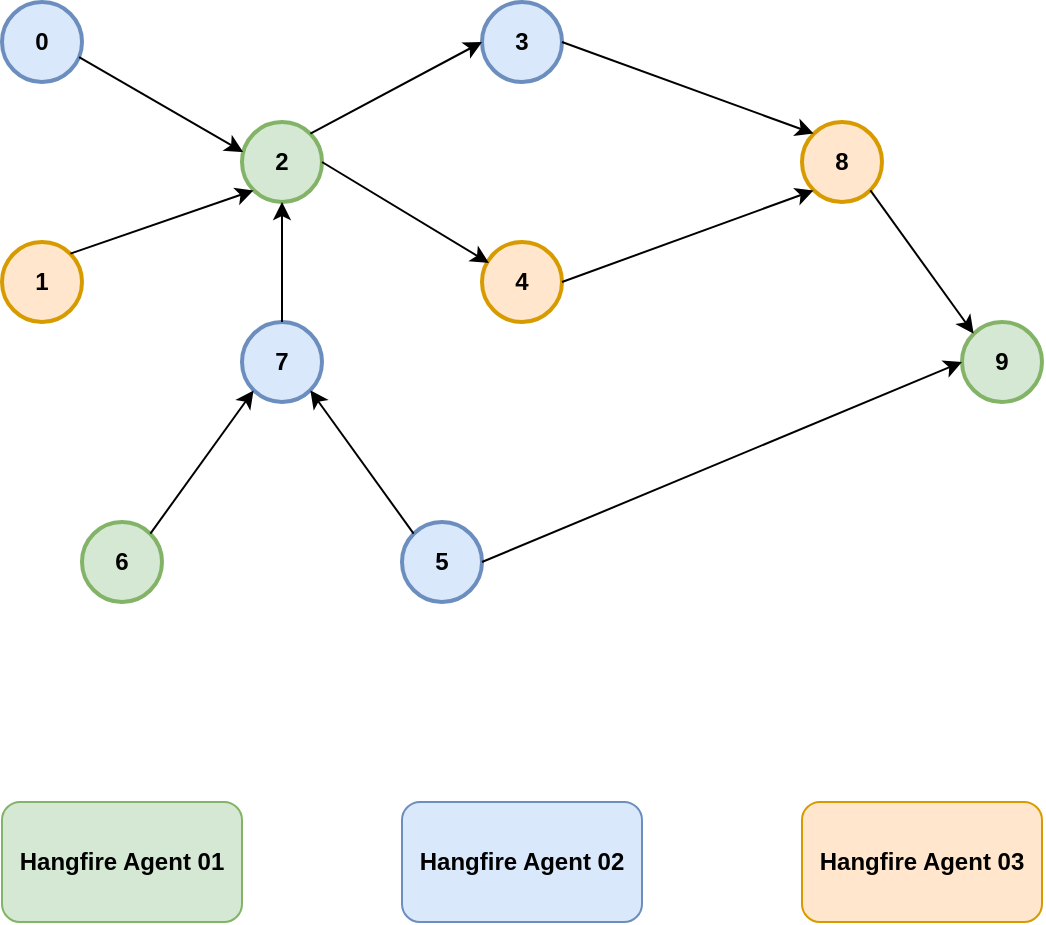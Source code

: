 <mxfile version="26.0.4" pages="2">
  <diagram name="Page-1" id="_hbEaRmbX0SCiGwdWG0w">
    <mxGraphModel dx="1107" dy="767" grid="1" gridSize="10" guides="1" tooltips="1" connect="1" arrows="1" fold="1" page="1" pageScale="1" pageWidth="1654" pageHeight="1169" math="0" shadow="0">
      <root>
        <mxCell id="0" />
        <mxCell id="1" parent="0" />
        <mxCell id="Y7l_8w2L20FjBmuI_hdD-1" value="0" style="strokeWidth=2;html=1;shape=mxgraph.flowchart.start_2;whiteSpace=wrap;fillColor=#dae8fc;strokeColor=#6c8ebf;fontStyle=1" parent="1" vertex="1">
          <mxGeometry x="200" y="40" width="40" height="40" as="geometry" />
        </mxCell>
        <mxCell id="Y7l_8w2L20FjBmuI_hdD-3" value="2" style="strokeWidth=2;html=1;shape=mxgraph.flowchart.start_2;whiteSpace=wrap;fillColor=#d5e8d4;strokeColor=#82b366;fontStyle=1" parent="1" vertex="1">
          <mxGeometry x="320" y="100" width="40" height="40" as="geometry" />
        </mxCell>
        <mxCell id="Y7l_8w2L20FjBmuI_hdD-4" value="5" style="strokeWidth=2;html=1;shape=mxgraph.flowchart.start_2;whiteSpace=wrap;fillColor=#dae8fc;strokeColor=#6c8ebf;fontStyle=1" parent="1" vertex="1">
          <mxGeometry x="400" y="300" width="40" height="40" as="geometry" />
        </mxCell>
        <mxCell id="Y7l_8w2L20FjBmuI_hdD-6" value="1" style="strokeWidth=2;html=1;shape=mxgraph.flowchart.start_2;whiteSpace=wrap;fillColor=#ffe6cc;strokeColor=#d79b00;fontStyle=1" parent="1" vertex="1">
          <mxGeometry x="200" y="160" width="40" height="40" as="geometry" />
        </mxCell>
        <mxCell id="Y7l_8w2L20FjBmuI_hdD-7" value="4" style="strokeWidth=2;html=1;shape=mxgraph.flowchart.start_2;whiteSpace=wrap;fillColor=#ffe6cc;strokeColor=#d79b00;fontStyle=1" parent="1" vertex="1">
          <mxGeometry x="440" y="160" width="40" height="40" as="geometry" />
        </mxCell>
        <mxCell id="Y7l_8w2L20FjBmuI_hdD-8" value="9" style="strokeWidth=2;html=1;shape=mxgraph.flowchart.start_2;whiteSpace=wrap;fillColor=#d5e8d4;strokeColor=#82b366;fontStyle=1" parent="1" vertex="1">
          <mxGeometry x="680" y="200" width="40" height="40" as="geometry" />
        </mxCell>
        <mxCell id="Y7l_8w2L20FjBmuI_hdD-10" value="7" style="strokeWidth=2;html=1;shape=mxgraph.flowchart.start_2;whiteSpace=wrap;fillColor=#dae8fc;strokeColor=#6c8ebf;fontStyle=1" parent="1" vertex="1">
          <mxGeometry x="320" y="200" width="40" height="40" as="geometry" />
        </mxCell>
        <mxCell id="Y7l_8w2L20FjBmuI_hdD-11" value="3" style="strokeWidth=2;html=1;shape=mxgraph.flowchart.start_2;whiteSpace=wrap;fillColor=#dae8fc;strokeColor=#6c8ebf;fontStyle=1" parent="1" vertex="1">
          <mxGeometry x="440" y="40" width="40" height="40" as="geometry" />
        </mxCell>
        <mxCell id="Y7l_8w2L20FjBmuI_hdD-12" value="6" style="strokeWidth=2;html=1;shape=mxgraph.flowchart.start_2;whiteSpace=wrap;fillColor=#d5e8d4;strokeColor=#82b366;fontStyle=1" parent="1" vertex="1">
          <mxGeometry x="240" y="300" width="40" height="40" as="geometry" />
        </mxCell>
        <mxCell id="Y7l_8w2L20FjBmuI_hdD-13" value="8" style="strokeWidth=2;html=1;shape=mxgraph.flowchart.start_2;whiteSpace=wrap;fillColor=#ffe6cc;strokeColor=#d79b00;fontStyle=1" parent="1" vertex="1">
          <mxGeometry x="600" y="100" width="40" height="40" as="geometry" />
        </mxCell>
        <mxCell id="1iif_8I01oJ5J7fmV3TY-1" value="" style="endArrow=classic;html=1;rounded=0;exitX=0.964;exitY=0.689;exitDx=0;exitDy=0;exitPerimeter=0;entryX=0.014;entryY=0.375;entryDx=0;entryDy=0;entryPerimeter=0;" edge="1" parent="1" source="Y7l_8w2L20FjBmuI_hdD-1" target="Y7l_8w2L20FjBmuI_hdD-3">
          <mxGeometry width="50" height="50" relative="1" as="geometry">
            <mxPoint x="240" y="60" as="sourcePoint" />
            <mxPoint x="290" y="10" as="targetPoint" />
          </mxGeometry>
        </mxCell>
        <mxCell id="1iif_8I01oJ5J7fmV3TY-2" value="" style="endArrow=classic;html=1;rounded=0;exitX=0.855;exitY=0.145;exitDx=0;exitDy=0;exitPerimeter=0;entryX=0.145;entryY=0.855;entryDx=0;entryDy=0;entryPerimeter=0;" edge="1" parent="1" source="Y7l_8w2L20FjBmuI_hdD-6" target="Y7l_8w2L20FjBmuI_hdD-3">
          <mxGeometry width="50" height="50" relative="1" as="geometry">
            <mxPoint x="250" y="70" as="sourcePoint" />
            <mxPoint x="329" y="122" as="targetPoint" />
          </mxGeometry>
        </mxCell>
        <mxCell id="1iif_8I01oJ5J7fmV3TY-3" value="" style="endArrow=classic;html=1;rounded=0;entryX=0.5;entryY=1;entryDx=0;entryDy=0;entryPerimeter=0;" edge="1" parent="1" source="Y7l_8w2L20FjBmuI_hdD-10" target="Y7l_8w2L20FjBmuI_hdD-3">
          <mxGeometry width="50" height="50" relative="1" as="geometry">
            <mxPoint x="244" y="176" as="sourcePoint" />
            <mxPoint x="336" y="144" as="targetPoint" />
          </mxGeometry>
        </mxCell>
        <mxCell id="1iif_8I01oJ5J7fmV3TY-4" value="" style="endArrow=classic;html=1;rounded=0;entryX=0.145;entryY=0.855;entryDx=0;entryDy=0;entryPerimeter=0;exitX=0.855;exitY=0.145;exitDx=0;exitDy=0;exitPerimeter=0;" edge="1" parent="1" source="Y7l_8w2L20FjBmuI_hdD-12" target="Y7l_8w2L20FjBmuI_hdD-10">
          <mxGeometry width="50" height="50" relative="1" as="geometry">
            <mxPoint x="350" y="210" as="sourcePoint" />
            <mxPoint x="350" y="150" as="targetPoint" />
          </mxGeometry>
        </mxCell>
        <mxCell id="1iif_8I01oJ5J7fmV3TY-5" value="" style="endArrow=classic;html=1;rounded=0;entryX=0.855;entryY=0.855;entryDx=0;entryDy=0;entryPerimeter=0;exitX=0.145;exitY=0.145;exitDx=0;exitDy=0;exitPerimeter=0;" edge="1" parent="1" source="Y7l_8w2L20FjBmuI_hdD-4" target="Y7l_8w2L20FjBmuI_hdD-10">
          <mxGeometry width="50" height="50" relative="1" as="geometry">
            <mxPoint x="284" y="316" as="sourcePoint" />
            <mxPoint x="336" y="244" as="targetPoint" />
          </mxGeometry>
        </mxCell>
        <mxCell id="1iif_8I01oJ5J7fmV3TY-6" value="" style="endArrow=classic;html=1;rounded=0;entryX=0;entryY=0.5;entryDx=0;entryDy=0;entryPerimeter=0;exitX=0.855;exitY=0.145;exitDx=0;exitDy=0;exitPerimeter=0;" edge="1" parent="1" source="Y7l_8w2L20FjBmuI_hdD-3" target="Y7l_8w2L20FjBmuI_hdD-11">
          <mxGeometry width="50" height="50" relative="1" as="geometry">
            <mxPoint x="350" y="210" as="sourcePoint" />
            <mxPoint x="350" y="150" as="targetPoint" />
          </mxGeometry>
        </mxCell>
        <mxCell id="1iif_8I01oJ5J7fmV3TY-7" value="" style="endArrow=classic;html=1;rounded=0;entryX=0.086;entryY=0.261;entryDx=0;entryDy=0;entryPerimeter=0;exitX=1;exitY=0.5;exitDx=0;exitDy=0;exitPerimeter=0;" edge="1" parent="1" source="Y7l_8w2L20FjBmuI_hdD-3" target="Y7l_8w2L20FjBmuI_hdD-7">
          <mxGeometry width="50" height="50" relative="1" as="geometry">
            <mxPoint x="364" y="116" as="sourcePoint" />
            <mxPoint x="450" y="70" as="targetPoint" />
          </mxGeometry>
        </mxCell>
        <mxCell id="1iif_8I01oJ5J7fmV3TY-8" value="" style="endArrow=classic;html=1;rounded=0;entryX=0.145;entryY=0.145;entryDx=0;entryDy=0;entryPerimeter=0;exitX=1;exitY=0.5;exitDx=0;exitDy=0;exitPerimeter=0;" edge="1" parent="1" source="Y7l_8w2L20FjBmuI_hdD-11" target="Y7l_8w2L20FjBmuI_hdD-13">
          <mxGeometry width="50" height="50" relative="1" as="geometry">
            <mxPoint x="364" y="116" as="sourcePoint" />
            <mxPoint x="450" y="70" as="targetPoint" />
          </mxGeometry>
        </mxCell>
        <mxCell id="1iif_8I01oJ5J7fmV3TY-9" value="" style="endArrow=classic;html=1;rounded=0;entryX=0.145;entryY=0.855;entryDx=0;entryDy=0;entryPerimeter=0;exitX=1;exitY=0.5;exitDx=0;exitDy=0;exitPerimeter=0;" edge="1" parent="1" source="Y7l_8w2L20FjBmuI_hdD-7" target="Y7l_8w2L20FjBmuI_hdD-13">
          <mxGeometry width="50" height="50" relative="1" as="geometry">
            <mxPoint x="490" y="70" as="sourcePoint" />
            <mxPoint x="616" y="116" as="targetPoint" />
          </mxGeometry>
        </mxCell>
        <mxCell id="1iif_8I01oJ5J7fmV3TY-10" value="" style="endArrow=classic;html=1;rounded=0;entryX=0.145;entryY=0.145;entryDx=0;entryDy=0;entryPerimeter=0;exitX=0.855;exitY=0.855;exitDx=0;exitDy=0;exitPerimeter=0;" edge="1" parent="1" source="Y7l_8w2L20FjBmuI_hdD-13" target="Y7l_8w2L20FjBmuI_hdD-8">
          <mxGeometry width="50" height="50" relative="1" as="geometry">
            <mxPoint x="490" y="190" as="sourcePoint" />
            <mxPoint x="616" y="144" as="targetPoint" />
          </mxGeometry>
        </mxCell>
        <mxCell id="1iif_8I01oJ5J7fmV3TY-11" value="" style="endArrow=classic;html=1;rounded=0;entryX=0;entryY=0.5;entryDx=0;entryDy=0;entryPerimeter=0;exitX=1;exitY=0.5;exitDx=0;exitDy=0;exitPerimeter=0;" edge="1" parent="1" source="Y7l_8w2L20FjBmuI_hdD-4" target="Y7l_8w2L20FjBmuI_hdD-8">
          <mxGeometry width="50" height="50" relative="1" as="geometry">
            <mxPoint x="490" y="190" as="sourcePoint" />
            <mxPoint x="616" y="144" as="targetPoint" />
          </mxGeometry>
        </mxCell>
        <mxCell id="1iif_8I01oJ5J7fmV3TY-12" value="Hangfire Agent 01" style="rounded=1;whiteSpace=wrap;html=1;fillColor=#d5e8d4;strokeColor=#82b366;fontStyle=1" vertex="1" parent="1">
          <mxGeometry x="200" y="440" width="120" height="60" as="geometry" />
        </mxCell>
        <mxCell id="1iif_8I01oJ5J7fmV3TY-13" value="Hangfire Agent 02" style="rounded=1;whiteSpace=wrap;html=1;fillColor=#dae8fc;strokeColor=#6c8ebf;fontStyle=1" vertex="1" parent="1">
          <mxGeometry x="400" y="440" width="120" height="60" as="geometry" />
        </mxCell>
        <mxCell id="1iif_8I01oJ5J7fmV3TY-14" value="Hangfire Agent 03" style="rounded=1;whiteSpace=wrap;html=1;fillColor=#ffe6cc;strokeColor=#d79b00;fontStyle=1" vertex="1" parent="1">
          <mxGeometry x="600" y="440" width="120" height="60" as="geometry" />
        </mxCell>
      </root>
    </mxGraphModel>
  </diagram>
  <diagram id="LxGoi4u_aZcrAGbondVB" name="Page-2">
    <mxGraphModel dx="1107" dy="767" grid="1" gridSize="10" guides="1" tooltips="1" connect="1" arrows="1" fold="1" page="1" pageScale="1" pageWidth="1654" pageHeight="1169" math="0" shadow="0">
      <root>
        <mxCell id="0" />
        <mxCell id="1" parent="0" />
        <mxCell id="D9Z2wX8GmxAhrMVsmzYS-23" value="" style="rounded=1;whiteSpace=wrap;html=1;dashed=1;shadow=1;fillColor=#fff2cc;strokeColor=#d6b656;" vertex="1" parent="1">
          <mxGeometry x="490" y="180" width="190" height="480" as="geometry" />
        </mxCell>
        <mxCell id="D9Z2wX8GmxAhrMVsmzYS-48" value="" style="rounded=1;whiteSpace=wrap;html=1;fillColor=#e1d5e7;strokeColor=#9673a6;dashed=1;shadow=1;" vertex="1" parent="1">
          <mxGeometry x="190" y="200" width="470" height="110" as="geometry" />
        </mxCell>
        <mxCell id="D9Z2wX8GmxAhrMVsmzYS-44" value="" style="endArrow=classic;html=1;rounded=0;entryX=1;entryY=0;entryDx=0;entryDy=15;exitX=0.25;exitY=1;exitDx=0;exitDy=0;dashed=1;entryPerimeter=0;" edge="1" parent="1" source="Vy1e10dYT5zq_7maPLow-3" target="D9Z2wX8GmxAhrMVsmzYS-29">
          <mxGeometry width="50" height="50" relative="1" as="geometry">
            <mxPoint x="530" y="440" as="sourcePoint" />
            <mxPoint x="330" y="688" as="targetPoint" />
          </mxGeometry>
        </mxCell>
        <mxCell id="D9Z2wX8GmxAhrMVsmzYS-45" value="DB Access" style="edgeLabel;html=1;align=center;verticalAlign=middle;resizable=0;points=[];" vertex="1" connectable="0" parent="D9Z2wX8GmxAhrMVsmzYS-44">
          <mxGeometry x="0.482" relative="1" as="geometry">
            <mxPoint x="-12" y="14" as="offset" />
          </mxGeometry>
        </mxCell>
        <mxCell id="D9Z2wX8GmxAhrMVsmzYS-43" value="" style="rounded=1;whiteSpace=wrap;html=1;fillColor=#d5e8d4;strokeColor=#82b366;dashed=1;shadow=1;" vertex="1" parent="1">
          <mxGeometry x="500" y="460" width="450" height="100" as="geometry" />
        </mxCell>
        <mxCell id="D9Z2wX8GmxAhrMVsmzYS-39" value="" style="rounded=1;whiteSpace=wrap;html=1;fillColor=#dae8fc;strokeColor=#6c8ebf;dashed=1;shadow=1;" vertex="1" parent="1">
          <mxGeometry x="500" y="350" width="450" height="100" as="geometry" />
        </mxCell>
        <mxCell id="D9Z2wX8GmxAhrMVsmzYS-21" value="" style="endArrow=classic;html=1;rounded=0;exitX=0.5;exitY=1;exitDx=0;exitDy=0;entryX=0.855;entryY=1;entryDx=0;entryDy=-4.35;entryPerimeter=0;" edge="1" parent="1" source="Vy1e10dYT5zq_7maPLow-4" target="Vy1e10dYT5zq_7maPLow-2">
          <mxGeometry width="50" height="50" relative="1" as="geometry">
            <mxPoint x="620" y="540" as="sourcePoint" />
            <mxPoint x="1100" y="450" as="targetPoint" />
            <Array as="points">
              <mxPoint x="580" y="600" />
              <mxPoint x="1110" y="600" />
            </Array>
          </mxGeometry>
        </mxCell>
        <mxCell id="D9Z2wX8GmxAhrMVsmzYS-22" value="HF Client: Enqueue Job" style="edgeLabel;html=1;align=center;verticalAlign=middle;resizable=0;points=[];" vertex="1" connectable="0" parent="D9Z2wX8GmxAhrMVsmzYS-21">
          <mxGeometry x="-0.138" y="2" relative="1" as="geometry">
            <mxPoint as="offset" />
          </mxGeometry>
        </mxCell>
        <mxCell id="D9Z2wX8GmxAhrMVsmzYS-30" value="" style="endArrow=classic;html=1;rounded=0;entryX=1;entryY=0.25;entryDx=0;entryDy=0;exitX=0;exitY=0.75;exitDx=0;exitDy=0;dashed=1;" edge="1" parent="1" source="Vy1e10dYT5zq_7maPLow-4" target="D9Z2wX8GmxAhrMVsmzYS-28">
          <mxGeometry width="50" height="50" relative="1" as="geometry">
            <mxPoint x="450" y="460" as="sourcePoint" />
            <mxPoint x="500" y="410" as="targetPoint" />
          </mxGeometry>
        </mxCell>
        <mxCell id="D9Z2wX8GmxAhrMVsmzYS-31" value="Web API Call" style="edgeLabel;html=1;align=center;verticalAlign=middle;resizable=0;points=[];" vertex="1" connectable="0" parent="D9Z2wX8GmxAhrMVsmzYS-30">
          <mxGeometry x="0.482" relative="1" as="geometry">
            <mxPoint as="offset" />
          </mxGeometry>
        </mxCell>
        <mxCell id="Vy1e10dYT5zq_7maPLow-1" value="Calc Engine DB" style="shape=cylinder3;whiteSpace=wrap;html=1;boundedLbl=1;backgroundOutline=1;size=15;" parent="1" vertex="1">
          <mxGeometry x="230" y="360" width="80" height="80" as="geometry" />
        </mxCell>
        <mxCell id="Vy1e10dYT5zq_7maPLow-2" value="Hangfire&lt;div&gt;DB&lt;/div&gt;" style="shape=cylinder3;whiteSpace=wrap;html=1;boundedLbl=1;backgroundOutline=1;size=15;" parent="1" vertex="1">
          <mxGeometry x="1040" y="360" width="80" height="80" as="geometry" />
        </mxCell>
        <mxCell id="Vy1e10dYT5zq_7maPLow-3" value="Mediatr Handlers&lt;div&gt;(Web API Requests)&lt;/div&gt;" style="rounded=0;whiteSpace=wrap;html=1;" parent="1" vertex="1">
          <mxGeometry x="520" y="220" width="120" height="60" as="geometry" />
        </mxCell>
        <mxCell id="Vy1e10dYT5zq_7maPLow-4" value="Mediatr Handlers&lt;div&gt;(Calculation Units)&lt;/div&gt;" style="rounded=0;whiteSpace=wrap;html=1;" parent="1" vertex="1">
          <mxGeometry x="520" y="370" width="120" height="60" as="geometry" />
        </mxCell>
        <mxCell id="Vy1e10dYT5zq_7maPLow-5" value="Mediatr Handlers&lt;div&gt;(Calculation Units)&lt;/div&gt;" style="rounded=0;whiteSpace=wrap;html=1;" parent="1" vertex="1">
          <mxGeometry x="520" y="470" width="120" height="60" as="geometry" />
        </mxCell>
        <mxCell id="Vy1e10dYT5zq_7maPLow-6" value="Web API&lt;div&gt;Controllers&lt;/div&gt;" style="rounded=0;whiteSpace=wrap;html=1;" parent="1" vertex="1">
          <mxGeometry x="210" y="220" width="120" height="60" as="geometry" />
        </mxCell>
        <mxCell id="Vy1e10dYT5zq_7maPLow-7" value="Hangfire Server Background Service" style="rounded=0;whiteSpace=wrap;html=1;" parent="1" vertex="1">
          <mxGeometry x="800" y="370" width="120" height="60" as="geometry" />
        </mxCell>
        <mxCell id="Vy1e10dYT5zq_7maPLow-8" value="Hangfire Server Background Service" style="rounded=0;whiteSpace=wrap;html=1;" parent="1" vertex="1">
          <mxGeometry x="800" y="470" width="120" height="60" as="geometry" />
        </mxCell>
        <mxCell id="D9Z2wX8GmxAhrMVsmzYS-1" value="" style="endArrow=classic;html=1;rounded=0;exitX=1;exitY=0.5;exitDx=0;exitDy=0;entryX=0;entryY=0.5;entryDx=0;entryDy=0;" edge="1" parent="1" source="Vy1e10dYT5zq_7maPLow-6" target="Vy1e10dYT5zq_7maPLow-3">
          <mxGeometry width="50" height="50" relative="1" as="geometry">
            <mxPoint x="600" y="340" as="sourcePoint" />
            <mxPoint x="650" y="290" as="targetPoint" />
          </mxGeometry>
        </mxCell>
        <mxCell id="D9Z2wX8GmxAhrMVsmzYS-2" value="EnqueueReport&lt;div&gt;GetReportStatus&lt;/div&gt;&lt;div&gt;GetReportResults&lt;/div&gt;" style="edgeLabel;html=1;align=center;verticalAlign=middle;resizable=0;points=[];" vertex="1" connectable="0" parent="D9Z2wX8GmxAhrMVsmzYS-1">
          <mxGeometry x="0.026" y="1" relative="1" as="geometry">
            <mxPoint as="offset" />
          </mxGeometry>
        </mxCell>
        <mxCell id="D9Z2wX8GmxAhrMVsmzYS-3" value="" style="endArrow=classic;html=1;rounded=0;exitX=0;exitY=0.75;exitDx=0;exitDy=0;entryX=1;entryY=0;entryDx=0;entryDy=15;entryPerimeter=0;" edge="1" parent="1" source="Vy1e10dYT5zq_7maPLow-3" target="Vy1e10dYT5zq_7maPLow-1">
          <mxGeometry width="50" height="50" relative="1" as="geometry">
            <mxPoint x="530" y="300" as="sourcePoint" />
            <mxPoint x="650" y="290" as="targetPoint" />
          </mxGeometry>
        </mxCell>
        <mxCell id="D9Z2wX8GmxAhrMVsmzYS-4" value="SaveCalculationGraph&lt;div&gt;GetCalculationResults&lt;/div&gt;" style="edgeLabel;html=1;align=center;verticalAlign=middle;resizable=0;points=[];" vertex="1" connectable="0" parent="D9Z2wX8GmxAhrMVsmzYS-3">
          <mxGeometry x="0.121" y="-1" relative="1" as="geometry">
            <mxPoint x="-17" y="14" as="offset" />
          </mxGeometry>
        </mxCell>
        <mxCell id="D9Z2wX8GmxAhrMVsmzYS-5" value="" style="endArrow=classic;html=1;rounded=0;exitX=1;exitY=0.5;exitDx=0;exitDy=0;entryX=0;entryY=0;entryDx=0;entryDy=15;entryPerimeter=0;" edge="1" parent="1" source="Vy1e10dYT5zq_7maPLow-3" target="Vy1e10dYT5zq_7maPLow-2">
          <mxGeometry width="50" height="50" relative="1" as="geometry">
            <mxPoint x="600" y="340" as="sourcePoint" />
            <mxPoint x="650" y="290" as="targetPoint" />
          </mxGeometry>
        </mxCell>
        <mxCell id="D9Z2wX8GmxAhrMVsmzYS-6" value="HF Client: Enqueue Job (CalculationGraph)" style="edgeLabel;html=1;align=center;verticalAlign=middle;resizable=0;points=[];" vertex="1" connectable="0" parent="D9Z2wX8GmxAhrMVsmzYS-5">
          <mxGeometry x="-0.092" relative="1" as="geometry">
            <mxPoint as="offset" />
          </mxGeometry>
        </mxCell>
        <mxCell id="D9Z2wX8GmxAhrMVsmzYS-7" value="" style="endArrow=classic;html=1;rounded=0;exitX=0;exitY=0.5;exitDx=0;exitDy=0;entryX=1;entryY=0.5;entryDx=0;entryDy=0;entryPerimeter=0;" edge="1" parent="1" source="Vy1e10dYT5zq_7maPLow-4" target="Vy1e10dYT5zq_7maPLow-1">
          <mxGeometry width="50" height="50" relative="1" as="geometry">
            <mxPoint x="600" y="340" as="sourcePoint" />
            <mxPoint x="650" y="290" as="targetPoint" />
          </mxGeometry>
        </mxCell>
        <mxCell id="D9Z2wX8GmxAhrMVsmzYS-8" value="Calculation Graph CRUD" style="edgeLabel;html=1;align=center;verticalAlign=middle;resizable=0;points=[];" vertex="1" connectable="0" parent="D9Z2wX8GmxAhrMVsmzYS-7">
          <mxGeometry x="0.113" relative="1" as="geometry">
            <mxPoint x="-4" as="offset" />
          </mxGeometry>
        </mxCell>
        <mxCell id="D9Z2wX8GmxAhrMVsmzYS-9" value="" style="endArrow=classic;html=1;rounded=0;exitX=0;exitY=0.5;exitDx=0;exitDy=0;entryX=1;entryY=0;entryDx=0;entryDy=52.5;entryPerimeter=0;" edge="1" parent="1" source="Vy1e10dYT5zq_7maPLow-5" target="Vy1e10dYT5zq_7maPLow-1">
          <mxGeometry width="50" height="50" relative="1" as="geometry">
            <mxPoint x="530" y="400" as="sourcePoint" />
            <mxPoint x="320" y="410" as="targetPoint" />
          </mxGeometry>
        </mxCell>
        <mxCell id="D9Z2wX8GmxAhrMVsmzYS-10" value="Calculation Graph CRUD" style="edgeLabel;html=1;align=center;verticalAlign=middle;resizable=0;points=[];" vertex="1" connectable="0" parent="D9Z2wX8GmxAhrMVsmzYS-9">
          <mxGeometry x="0.113" relative="1" as="geometry">
            <mxPoint x="-23" y="-11" as="offset" />
          </mxGeometry>
        </mxCell>
        <mxCell id="D9Z2wX8GmxAhrMVsmzYS-11" value="" style="endArrow=classic;html=1;rounded=0;entryX=0;entryY=0.5;entryDx=0;entryDy=0;entryPerimeter=0;exitX=1;exitY=0.5;exitDx=0;exitDy=0;" edge="1" parent="1" source="Vy1e10dYT5zq_7maPLow-7" target="Vy1e10dYT5zq_7maPLow-2">
          <mxGeometry width="50" height="50" relative="1" as="geometry">
            <mxPoint x="600" y="340" as="sourcePoint" />
            <mxPoint x="650" y="290" as="targetPoint" />
          </mxGeometry>
        </mxCell>
        <mxCell id="D9Z2wX8GmxAhrMVsmzYS-12" value="Load Job" style="edgeLabel;html=1;align=center;verticalAlign=middle;resizable=0;points=[];" vertex="1" connectable="0" parent="D9Z2wX8GmxAhrMVsmzYS-11">
          <mxGeometry x="0.001" y="-1" relative="1" as="geometry">
            <mxPoint x="1" as="offset" />
          </mxGeometry>
        </mxCell>
        <mxCell id="D9Z2wX8GmxAhrMVsmzYS-13" value="" style="endArrow=classic;html=1;rounded=0;exitX=1;exitY=0.5;exitDx=0;exitDy=0;entryX=0;entryY=1;entryDx=0;entryDy=-15;entryPerimeter=0;" edge="1" parent="1" source="Vy1e10dYT5zq_7maPLow-8" target="Vy1e10dYT5zq_7maPLow-2">
          <mxGeometry width="50" height="50" relative="1" as="geometry">
            <mxPoint x="850" y="400" as="sourcePoint" />
            <mxPoint x="970" y="400" as="targetPoint" />
          </mxGeometry>
        </mxCell>
        <mxCell id="D9Z2wX8GmxAhrMVsmzYS-14" value="Load Job" style="edgeLabel;html=1;align=center;verticalAlign=middle;resizable=0;points=[];" vertex="1" connectable="0" parent="D9Z2wX8GmxAhrMVsmzYS-13">
          <mxGeometry x="0.001" y="-1" relative="1" as="geometry">
            <mxPoint x="1" as="offset" />
          </mxGeometry>
        </mxCell>
        <mxCell id="D9Z2wX8GmxAhrMVsmzYS-15" value="" style="endArrow=classic;html=1;rounded=0;exitX=0;exitY=0.5;exitDx=0;exitDy=0;entryX=1;entryY=0.5;entryDx=0;entryDy=0;" edge="1" parent="1" source="Vy1e10dYT5zq_7maPLow-7" target="Vy1e10dYT5zq_7maPLow-4">
          <mxGeometry width="50" height="50" relative="1" as="geometry">
            <mxPoint x="600" y="340" as="sourcePoint" />
            <mxPoint x="650" y="290" as="targetPoint" />
          </mxGeometry>
        </mxCell>
        <mxCell id="D9Z2wX8GmxAhrMVsmzYS-16" value="Mediatr.Send(Request)" style="edgeLabel;html=1;align=center;verticalAlign=middle;resizable=0;points=[];" vertex="1" connectable="0" parent="D9Z2wX8GmxAhrMVsmzYS-15">
          <mxGeometry x="0.094" y="-1" relative="1" as="geometry">
            <mxPoint x="7" y="1" as="offset" />
          </mxGeometry>
        </mxCell>
        <mxCell id="D9Z2wX8GmxAhrMVsmzYS-17" value="" style="endArrow=classic;html=1;rounded=0;exitX=0;exitY=0.5;exitDx=0;exitDy=0;entryX=1;entryY=0.5;entryDx=0;entryDy=0;" edge="1" parent="1" source="Vy1e10dYT5zq_7maPLow-8" target="Vy1e10dYT5zq_7maPLow-5">
          <mxGeometry width="50" height="50" relative="1" as="geometry">
            <mxPoint x="810" y="410" as="sourcePoint" />
            <mxPoint x="650" y="410" as="targetPoint" />
          </mxGeometry>
        </mxCell>
        <mxCell id="D9Z2wX8GmxAhrMVsmzYS-18" value="Mediatr.Send(Request)" style="edgeLabel;html=1;align=center;verticalAlign=middle;resizable=0;points=[];" vertex="1" connectable="0" parent="D9Z2wX8GmxAhrMVsmzYS-17">
          <mxGeometry x="0.094" y="-1" relative="1" as="geometry">
            <mxPoint x="7" y="1" as="offset" />
          </mxGeometry>
        </mxCell>
        <mxCell id="D9Z2wX8GmxAhrMVsmzYS-19" value="" style="endArrow=classic;html=1;rounded=0;exitX=0.75;exitY=1;exitDx=0;exitDy=0;" edge="1" parent="1" source="Vy1e10dYT5zq_7maPLow-5">
          <mxGeometry width="50" height="50" relative="1" as="geometry">
            <mxPoint x="580" y="540" as="sourcePoint" />
            <mxPoint x="1080" y="440" as="targetPoint" />
            <Array as="points">
              <mxPoint x="610" y="580" />
              <mxPoint x="1080" y="580" />
            </Array>
          </mxGeometry>
        </mxCell>
        <mxCell id="D9Z2wX8GmxAhrMVsmzYS-20" value="HF Client: Enqueue Job" style="edgeLabel;html=1;align=center;verticalAlign=middle;resizable=0;points=[];" vertex="1" connectable="0" parent="D9Z2wX8GmxAhrMVsmzYS-19">
          <mxGeometry x="-0.138" y="2" relative="1" as="geometry">
            <mxPoint x="75" y="2" as="offset" />
          </mxGeometry>
        </mxCell>
        <mxCell id="D9Z2wX8GmxAhrMVsmzYS-24" value="&lt;b&gt;Application Business Logic&lt;/b&gt;" style="text;html=1;align=center;verticalAlign=middle;whiteSpace=wrap;rounded=0;" vertex="1" parent="1">
          <mxGeometry x="510" y="610" width="150" height="30" as="geometry" />
        </mxCell>
        <mxCell id="D9Z2wX8GmxAhrMVsmzYS-25" value="External API" style="rounded=0;whiteSpace=wrap;html=1;dashed=1;dashPattern=12 12;" vertex="1" parent="1">
          <mxGeometry x="130" y="490" width="120" height="60" as="geometry" />
        </mxCell>
        <mxCell id="D9Z2wX8GmxAhrMVsmzYS-26" value="External API" style="rounded=0;whiteSpace=wrap;html=1;dashed=1;dashPattern=12 12;" vertex="1" parent="1">
          <mxGeometry x="140" y="500" width="120" height="60" as="geometry" />
        </mxCell>
        <mxCell id="D9Z2wX8GmxAhrMVsmzYS-27" value="External API" style="rounded=0;whiteSpace=wrap;html=1;dashed=1;dashPattern=12 12;" vertex="1" parent="1">
          <mxGeometry x="150" y="510" width="120" height="60" as="geometry" />
        </mxCell>
        <mxCell id="D9Z2wX8GmxAhrMVsmzYS-28" value="External&amp;nbsp;&lt;div&gt;Serices API&lt;/div&gt;" style="rounded=0;whiteSpace=wrap;html=1;dashed=1;dashPattern=12 12;" vertex="1" parent="1">
          <mxGeometry x="160" y="520" width="120" height="60" as="geometry" />
        </mxCell>
        <mxCell id="D9Z2wX8GmxAhrMVsmzYS-29" value="Application DB" style="shape=cylinder3;whiteSpace=wrap;html=1;boundedLbl=1;backgroundOutline=1;size=15;dashed=1;dashPattern=12 12;" vertex="1" parent="1">
          <mxGeometry x="230" y="630" width="80" height="80" as="geometry" />
        </mxCell>
        <mxCell id="D9Z2wX8GmxAhrMVsmzYS-32" value="" style="endArrow=classic;html=1;rounded=0;entryX=1;entryY=0.5;entryDx=0;entryDy=0;exitX=0;exitY=0.75;exitDx=0;exitDy=0;dashed=1;" edge="1" parent="1" source="Vy1e10dYT5zq_7maPLow-5" target="D9Z2wX8GmxAhrMVsmzYS-28">
          <mxGeometry width="50" height="50" relative="1" as="geometry">
            <mxPoint x="530" y="425" as="sourcePoint" />
            <mxPoint x="360" y="565" as="targetPoint" />
          </mxGeometry>
        </mxCell>
        <mxCell id="D9Z2wX8GmxAhrMVsmzYS-33" value="Web API Call" style="edgeLabel;html=1;align=center;verticalAlign=middle;resizable=0;points=[];" vertex="1" connectable="0" parent="D9Z2wX8GmxAhrMVsmzYS-32">
          <mxGeometry x="0.482" relative="1" as="geometry">
            <mxPoint x="-2" y="-1" as="offset" />
          </mxGeometry>
        </mxCell>
        <mxCell id="D9Z2wX8GmxAhrMVsmzYS-34" value="" style="endArrow=classic;html=1;rounded=0;entryX=1;entryY=0;entryDx=0;entryDy=27.5;exitX=0;exitY=1;exitDx=0;exitDy=0;dashed=1;entryPerimeter=0;" edge="1" parent="1" source="Vy1e10dYT5zq_7maPLow-4" target="D9Z2wX8GmxAhrMVsmzYS-29">
          <mxGeometry width="50" height="50" relative="1" as="geometry">
            <mxPoint x="530" y="425" as="sourcePoint" />
            <mxPoint x="360" y="565" as="targetPoint" />
          </mxGeometry>
        </mxCell>
        <mxCell id="D9Z2wX8GmxAhrMVsmzYS-35" value="DB Access" style="edgeLabel;html=1;align=center;verticalAlign=middle;resizable=0;points=[];" vertex="1" connectable="0" parent="D9Z2wX8GmxAhrMVsmzYS-34">
          <mxGeometry x="0.482" relative="1" as="geometry">
            <mxPoint as="offset" />
          </mxGeometry>
        </mxCell>
        <mxCell id="D9Z2wX8GmxAhrMVsmzYS-37" value="" style="endArrow=classic;html=1;rounded=0;entryX=1;entryY=0.5;entryDx=0;entryDy=0;exitX=0;exitY=1;exitDx=0;exitDy=0;dashed=1;entryPerimeter=0;" edge="1" parent="1" source="Vy1e10dYT5zq_7maPLow-5" target="D9Z2wX8GmxAhrMVsmzYS-29">
          <mxGeometry width="50" height="50" relative="1" as="geometry">
            <mxPoint x="530" y="440" as="sourcePoint" />
            <mxPoint x="330" y="688" as="targetPoint" />
          </mxGeometry>
        </mxCell>
        <mxCell id="D9Z2wX8GmxAhrMVsmzYS-38" value="DB Access" style="edgeLabel;html=1;align=center;verticalAlign=middle;resizable=0;points=[];" vertex="1" connectable="0" parent="D9Z2wX8GmxAhrMVsmzYS-37">
          <mxGeometry x="0.482" relative="1" as="geometry">
            <mxPoint x="68" y="-48" as="offset" />
          </mxGeometry>
        </mxCell>
        <mxCell id="D9Z2wX8GmxAhrMVsmzYS-46" value="&lt;b&gt;Hangfire Agent Host&lt;/b&gt;" style="text;html=1;align=center;verticalAlign=middle;whiteSpace=wrap;rounded=0;" vertex="1" parent="1">
          <mxGeometry x="650" y="525" width="150" height="30" as="geometry" />
        </mxCell>
        <mxCell id="D9Z2wX8GmxAhrMVsmzYS-47" value="&lt;b&gt;Hangfire Agent Host&lt;/b&gt;" style="text;html=1;align=center;verticalAlign=middle;whiteSpace=wrap;rounded=0;" vertex="1" parent="1">
          <mxGeometry x="650" y="415" width="150" height="30" as="geometry" />
        </mxCell>
        <mxCell id="D9Z2wX8GmxAhrMVsmzYS-49" value="&lt;b&gt;Web API Host&lt;/b&gt;" style="text;html=1;align=center;verticalAlign=middle;whiteSpace=wrap;rounded=0;" vertex="1" parent="1">
          <mxGeometry x="310" y="280" width="150" height="30" as="geometry" />
        </mxCell>
      </root>
    </mxGraphModel>
  </diagram>
</mxfile>
